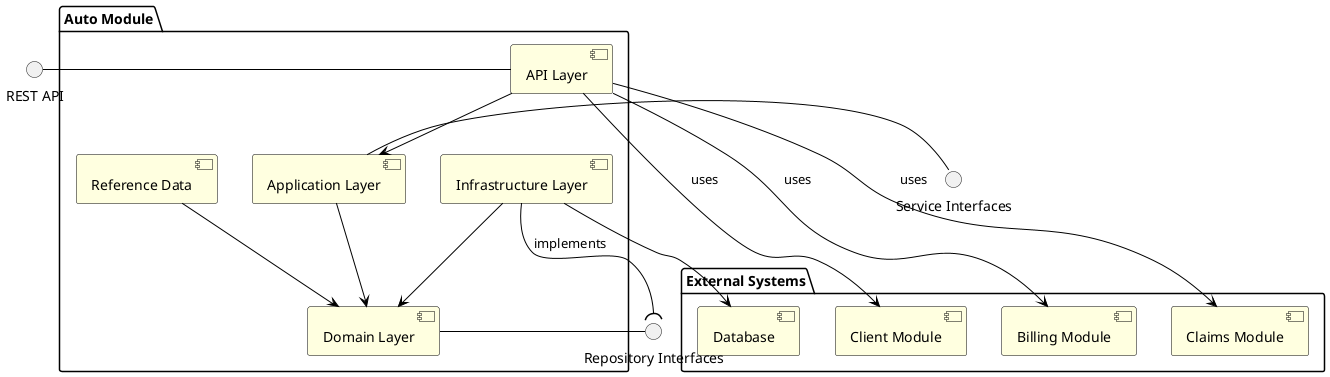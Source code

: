 @startuml Auto Module Component Diagram

!define COMPONENT component
!define INTERFACE interface

skinparam component {
    BackgroundColor LightYellow
    BorderColor Black
    ArrowColor Black
}

package "Auto Module" {
    COMPONENT "API Layer" as API
    COMPONENT "Application Layer" as Application
    COMPONENT "Domain Layer" as Domain
    COMPONENT "Infrastructure Layer" as Infrastructure
    COMPONENT "Reference Data" as ReferenceData
}

package "External Systems" {
    COMPONENT "Client Module" as ClientModule
    COMPONENT "Billing Module" as BillingModule
    COMPONENT "Claims Module" as ClaimsModule
    COMPONENT "Database" as Database
}

' Internal dependencies
API --> Application
Application --> Domain
Infrastructure --> Domain
ReferenceData --> Domain
Infrastructure --> Database

' External dependencies
API --> ClientModule : uses
API --> BillingModule : uses
API --> ClaimsModule : uses

' Interfaces
INTERFACE "REST API" as RestAPI
INTERFACE "Repository Interfaces" as RepositoryInterfaces
INTERFACE "Service Interfaces" as ServiceInterfaces

RestAPI - API
ServiceInterfaces - Application
RepositoryInterfaces - Domain
Infrastructure -( RepositoryInterfaces : implements

@enduml
